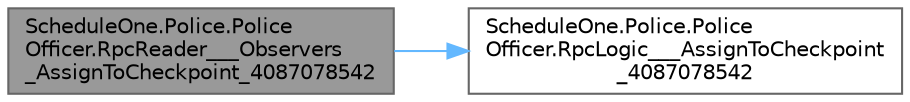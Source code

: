 digraph "ScheduleOne.Police.PoliceOfficer.RpcReader___Observers_AssignToCheckpoint_4087078542"
{
 // LATEX_PDF_SIZE
  bgcolor="transparent";
  edge [fontname=Helvetica,fontsize=10,labelfontname=Helvetica,labelfontsize=10];
  node [fontname=Helvetica,fontsize=10,shape=box,height=0.2,width=0.4];
  rankdir="LR";
  Node1 [id="Node000001",label="ScheduleOne.Police.Police\lOfficer.RpcReader___Observers\l_AssignToCheckpoint_4087078542",height=0.2,width=0.4,color="gray40", fillcolor="grey60", style="filled", fontcolor="black",tooltip="RPCs the reader observers assign to checkpoint 4087078542."];
  Node1 -> Node2 [id="edge1_Node000001_Node000002",color="steelblue1",style="solid",tooltip=" "];
  Node2 [id="Node000002",label="ScheduleOne.Police.Police\lOfficer.RpcLogic___AssignToCheckpoint\l_4087078542",height=0.2,width=0.4,color="grey40", fillcolor="white", style="filled",URL="$class_schedule_one_1_1_police_1_1_police_officer.html#a3cae405065b0113fe3a5562a37c8a690",tooltip="RPCs the logic assign to checkpoint 4087078542."];
}
